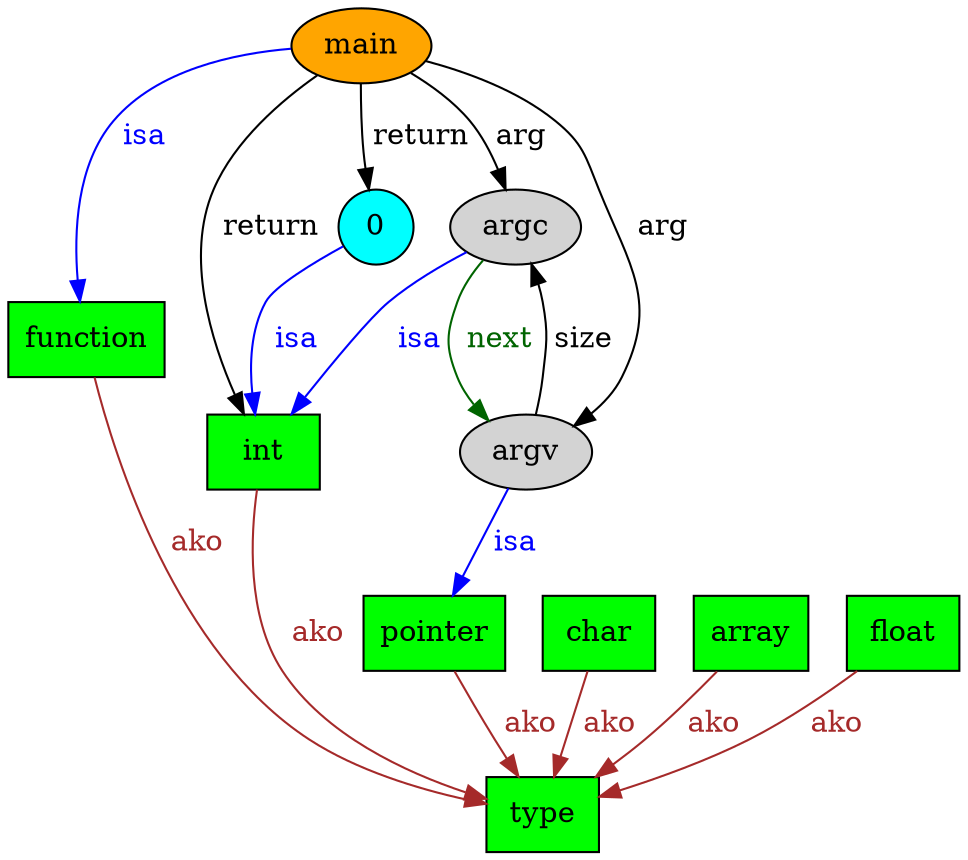 digraph {
// <Record x=<Node id=0 labels=set([u'main']) properties={u'title': u'main'}>>
0 [label="main",shape=oval,style=filled,fillcolor=orange];
// <Record x=<Node id=1 labels=set([u'type']) properties={u'title': u'function'}>>
1 [label="function",shape=box,style=filled,fillcolor=green];
// <Record x=<Node id=2 labels=set([u'type']) properties={u'title': u'type'}>>
2 [label="type",shape=box,style=filled,fillcolor=green];
// <Record x=<Node id=3 labels=set([u'type']) properties={u'title': u'int'}>>
3 [label="int",shape=box,style=filled,fillcolor=green];
// <Record x=<Node id=4 labels=set([u'int']) properties={u'value': 0}>>
4 [label="0",shape=circle,style=filled,fillcolor=cyan];
// <Record x=<Node id=5 labels=set([u'arg']) properties={u'title': u'argc'}>>
5 [label="argc",shape=oval,style=filled,fillcolor=lightgrey];
// <Record x=<Node id=6 labels=set([u'arg']) properties={u'title': u'argv'}>>
6 [label="argv",shape=oval,style=filled,fillcolor=lightgrey];
// <Record x=<Node id=7 labels=set([u'type']) properties={u'title': u'pointer'}>>
7 [label="pointer",shape=box,style=filled,fillcolor=green];
// <Record x=<Node id=8 labels=set([u'type']) properties={u'title': u'char'}>>
8 [label="char",shape=box,style=filled,fillcolor=green];
// <Record x=<Node id=9 labels=set([u'type']) properties={u'title': u'array'}>>
9 [label="array",shape=box,style=filled,fillcolor=green];
// <Record x=<Node id=10 labels=set([u'type']) properties={u'title': u'float'}>>
10 [label="float",shape=box,style=filled,fillcolor=green];
// <Record x=<Node id=0 labels=set([u'main']) properties={u'title': u'main'}> r=<Relationship id=4 start=0 end=1 type=u'isa' properties={}> y=<Node id=1 labels=set([u'type']) properties={u'title': u'function'}>>
0 -> 1 [label=" isa",color=blue,fontcolor=blue] ;
// <Record x=<Node id=10 labels=set([u'type']) properties={u'title': u'float'}> r=<Relationship id=15 start=10 end=2 type=u'super' properties={}> y=<Node id=2 labels=set([u'type']) properties={u'title': u'type'}>>
10 -> 2 [label=" ako",color=brown,fontcolor=brown] ;
// <Record x=<Node id=9 labels=set([u'type']) properties={u'title': u'array'}> r=<Relationship id=14 start=9 end=2 type=u'super' properties={}> y=<Node id=2 labels=set([u'type']) properties={u'title': u'type'}>>
9 -> 2 [label=" ako",color=brown,fontcolor=brown] ;
// <Record x=<Node id=8 labels=set([u'type']) properties={u'title': u'char'}> r=<Relationship id=13 start=8 end=2 type=u'super' properties={}> y=<Node id=2 labels=set([u'type']) properties={u'title': u'type'}>>
8 -> 2 [label=" ako",color=brown,fontcolor=brown] ;
// <Record x=<Node id=7 labels=set([u'type']) properties={u'title': u'pointer'}> r=<Relationship id=12 start=7 end=2 type=u'super' properties={}> y=<Node id=2 labels=set([u'type']) properties={u'title': u'type'}>>
7 -> 2 [label=" ako",color=brown,fontcolor=brown] ;
// <Record x=<Node id=3 labels=set([u'type']) properties={u'title': u'int'}> r=<Relationship id=6 start=3 end=2 type=u'super' properties={}> y=<Node id=2 labels=set([u'type']) properties={u'title': u'type'}>>
3 -> 2 [label=" ako",color=brown,fontcolor=brown] ;
// <Record x=<Node id=1 labels=set([u'type']) properties={u'title': u'function'}> r=<Relationship id=5 start=1 end=2 type=u'super' properties={}> y=<Node id=2 labels=set([u'type']) properties={u'title': u'type'}>>
1 -> 2 [label=" ako",color=brown,fontcolor=brown] ;
// <Record x=<Node id=5 labels=set([u'arg']) properties={u'title': u'argc'}> r=<Relationship id=8 start=5 end=3 type=u'isa' properties={}> y=<Node id=3 labels=set([u'type']) properties={u'title': u'int'}>>
5 -> 3 [label=" isa",color=blue,fontcolor=blue] ;
// <Record x=<Node id=4 labels=set([u'int']) properties={u'value': 0}> r=<Relationship id=7 start=4 end=3 type=u'isa' properties={}> y=<Node id=3 labels=set([u'type']) properties={u'title': u'int'}>>
4 -> 3 [label=" isa",color=blue,fontcolor=blue] ;
// <Record x=<Node id=0 labels=set([u'main']) properties={u'title': u'main'}> r=<Relationship id=3 start=0 end=3 type=u'return' properties={}> y=<Node id=3 labels=set([u'type']) properties={u'title': u'int'}>>
0 -> 3 [label=" return"] ;
// <Record x=<Node id=0 labels=set([u'main']) properties={u'title': u'main'}> r=<Relationship id=2 start=0 end=4 type=u'return' properties={}> y=<Node id=4 labels=set([u'int']) properties={u'value': 0}>>
0 -> 4 [label=" return"] ;
// <Record x=<Node id=6 labels=set([u'arg']) properties={u'title': u'argv'}> r=<Relationship id=10 start=6 end=5 type=u'size' properties={}> y=<Node id=5 labels=set([u'arg']) properties={u'title': u'argc'}>>
6 -> 5 [label=" size"] ;
// <Record x=<Node id=0 labels=set([u'main']) properties={u'title': u'main'}> r=<Relationship id=0 start=0 end=5 type=u'arg' properties={}> y=<Node id=5 labels=set([u'arg']) properties={u'title': u'argc'}>>
0 -> 5 [label=" arg"] ;
// <Record x=<Node id=5 labels=set([u'arg']) properties={u'title': u'argc'}> r=<Relationship id=9 start=5 end=6 type=u'next' properties={}> y=<Node id=6 labels=set([u'arg']) properties={u'title': u'argv'}>>
5 -> 6 [label=" next",color=darkgreen,fontcolor=darkgreen] ;
// <Record x=<Node id=0 labels=set([u'main']) properties={u'title': u'main'}> r=<Relationship id=1 start=0 end=6 type=u'arg' properties={}> y=<Node id=6 labels=set([u'arg']) properties={u'title': u'argv'}>>
0 -> 6 [label=" arg"] ;
// <Record x=<Node id=6 labels=set([u'arg']) properties={u'title': u'argv'}> r=<Relationship id=11 start=6 end=7 type=u'isa' properties={}> y=<Node id=7 labels=set([u'type']) properties={u'title': u'pointer'}>>
6 -> 7 [label=" isa",color=blue,fontcolor=blue] ;
}
